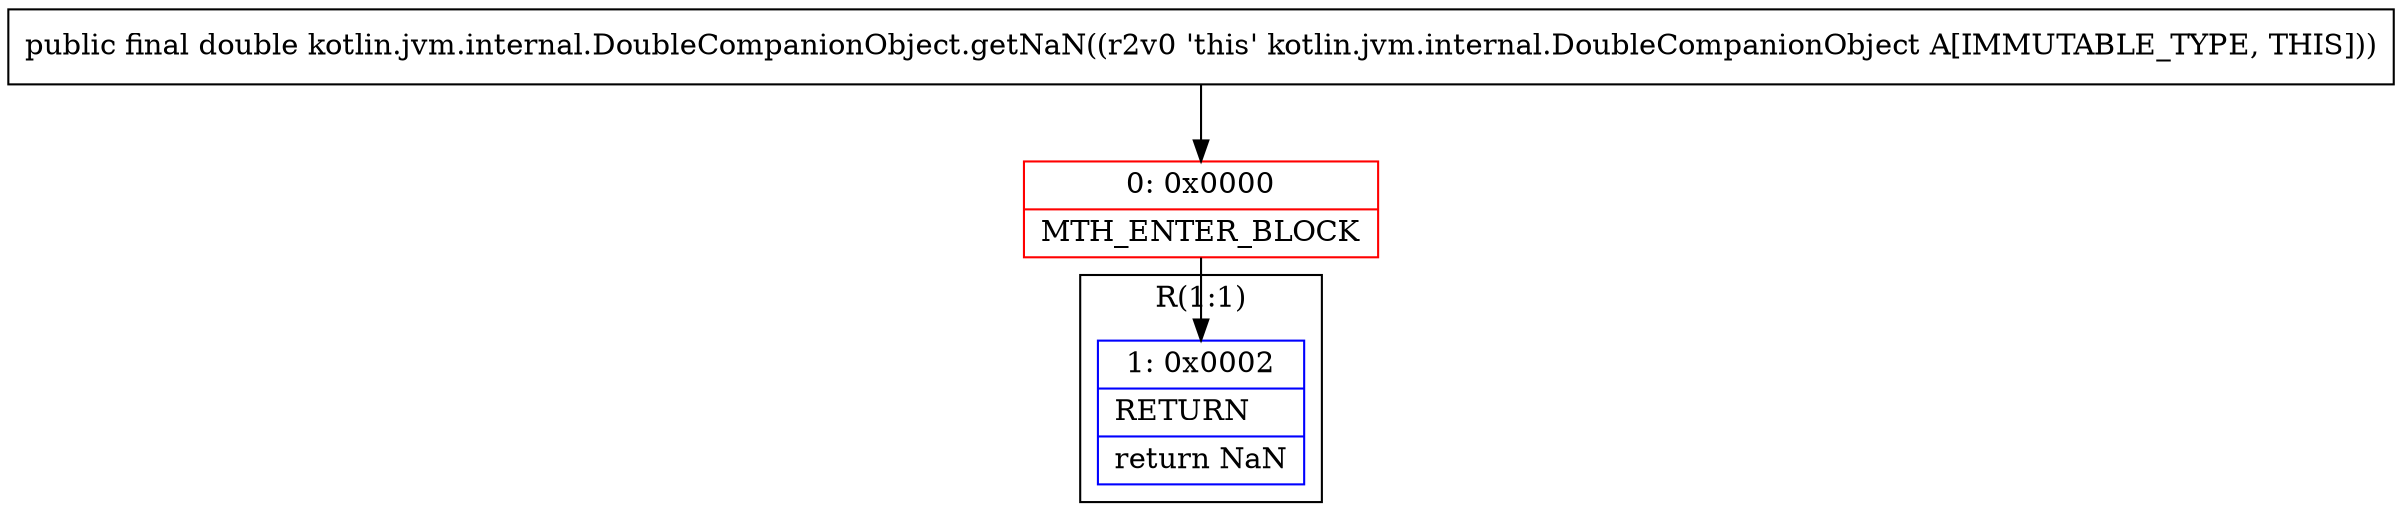 digraph "CFG forkotlin.jvm.internal.DoubleCompanionObject.getNaN()D" {
subgraph cluster_Region_1775484284 {
label = "R(1:1)";
node [shape=record,color=blue];
Node_1 [shape=record,label="{1\:\ 0x0002|RETURN\l|return NaN\l}"];
}
Node_0 [shape=record,color=red,label="{0\:\ 0x0000|MTH_ENTER_BLOCK\l}"];
MethodNode[shape=record,label="{public final double kotlin.jvm.internal.DoubleCompanionObject.getNaN((r2v0 'this' kotlin.jvm.internal.DoubleCompanionObject A[IMMUTABLE_TYPE, THIS])) }"];
MethodNode -> Node_0;
Node_0 -> Node_1;
}

